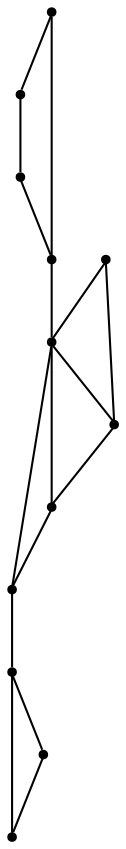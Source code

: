 graph {
  node [shape=point,comment="{\"directed\":false,\"doi\":\"10.1007/978-3-319-03841-4_6\",\"figure\":\"3 (1)\"}"]

  v0 [pos="946.3947869588328,792.8894895098507"]
  v1 [pos="885.47172955899,730.2291914859563"]
  v2 [pos="940.2153542977363,972.9189990614404"]
  v3 [pos="876.6403147700997,964.0926341264814"]
  v4 [pos="914.609366792208,841.4267388315866"]
  v5 [pos="854.5661042405761,776.1201337622666"]
  v6 [pos="896.0668696145315,1011.7462549711115"]
  v7 [pos="650.5940543468037,913.7883822053058"]
  v8 [pos="767.1489297223776,859.0753990251563"]
  v9 [pos="751.2540882297931,905.8453913926807"]
  v10 [pos="652.361978807842,981.7412943200512"]
  v11 [pos="613.5089963672933,940.2636616886064"]

  v0 -- v1 [id="-1",pos="946.3947869588328,792.8894895098507 885.47172955899,730.2291914859563 885.47172955899,730.2291914859563 885.47172955899,730.2291914859563"]
  v11 -- v10 [id="-2",pos="613.5089963672933,940.2636616886064 652.361978807842,981.7412943200512 652.361978807842,981.7412943200512 652.361978807842,981.7412943200512"]
  v11 -- v7 [id="-3",pos="613.5089963672933,940.2636616886064 650.5940543468037,913.7883822053058 650.5940543468037,913.7883822053058 650.5940543468037,913.7883822053058"]
  v7 -- v10 [id="-4",pos="650.5940543468037,913.7883822053058 652.361978807842,981.7412943200512 652.361978807842,981.7412943200512 652.361978807842,981.7412943200512"]
  v7 -- v8 [id="-5",pos="650.5940543468037,913.7883822053058 767.1489297223776,859.0753990251563 767.1489297223776,859.0753990251563 767.1489297223776,859.0753990251563"]
  v7 -- v9 [id="-6",pos="650.5940543468037,913.7883822053058 751.2540882297931,905.8453913926807 751.2540882297931,905.8453913926807 751.2540882297931,905.8453913926807"]
  v10 -- v9 [id="-7",pos="652.361978807842,981.7412943200512 751.2540882297931,905.8453913926807 751.2540882297931,905.8453913926807 751.2540882297931,905.8453913926807"]
  v9 -- v8 [id="-8",pos="751.2540882297931,905.8453913926807 767.1489297223776,859.0753990251563 767.1489297223776,859.0753990251563 767.1489297223776,859.0753990251563"]
  v8 -- v3 [id="-9",pos="767.1489297223776,859.0753990251563 876.6403147700997,964.0926341264814 876.6403147700997,964.0926341264814 876.6403147700997,964.0926341264814"]
  v5 -- v7 [id="-10",pos="854.5661042405761,776.1201337622666 650.5940543468037,913.7883822053058 650.5940543468037,913.7883822053058 650.5940543468037,913.7883822053058"]
  v3 -- v6 [id="-11",pos="876.6403147700997,964.0926341264814 896.0668696145315,1011.7462549711115 896.0668696145315,1011.7462549711115 896.0668696145315,1011.7462549711115"]
  v1 -- v5 [id="-12",pos="885.47172955899,730.2291914859563 854.5661042405761,776.1201337622666 854.5661042405761,776.1201337622666 854.5661042405761,776.1201337622666"]
  v6 -- v2 [id="-13",pos="896.0668696145315,1011.7462549711115 940.2153542977363,972.9189990614404 940.2153542977363,972.9189990614404 940.2153542977363,972.9189990614404"]
  v4 -- v5 [id="-14",pos="914.609366792208,841.4267388315866 854.5661042405761,776.1201337622666 854.5661042405761,776.1201337622666 854.5661042405761,776.1201337622666"]
  v4 -- v0 [id="-15",pos="914.609366792208,841.4267388315866 946.3947869588328,792.8894895098507 946.3947869588328,792.8894895098507 946.3947869588328,792.8894895098507"]
  v2 -- v3 [id="-16",pos="940.2153542977363,972.9189990614404 876.6403147700997,964.0926341264814 876.6403147700997,964.0926341264814 876.6403147700997,964.0926341264814"]
}